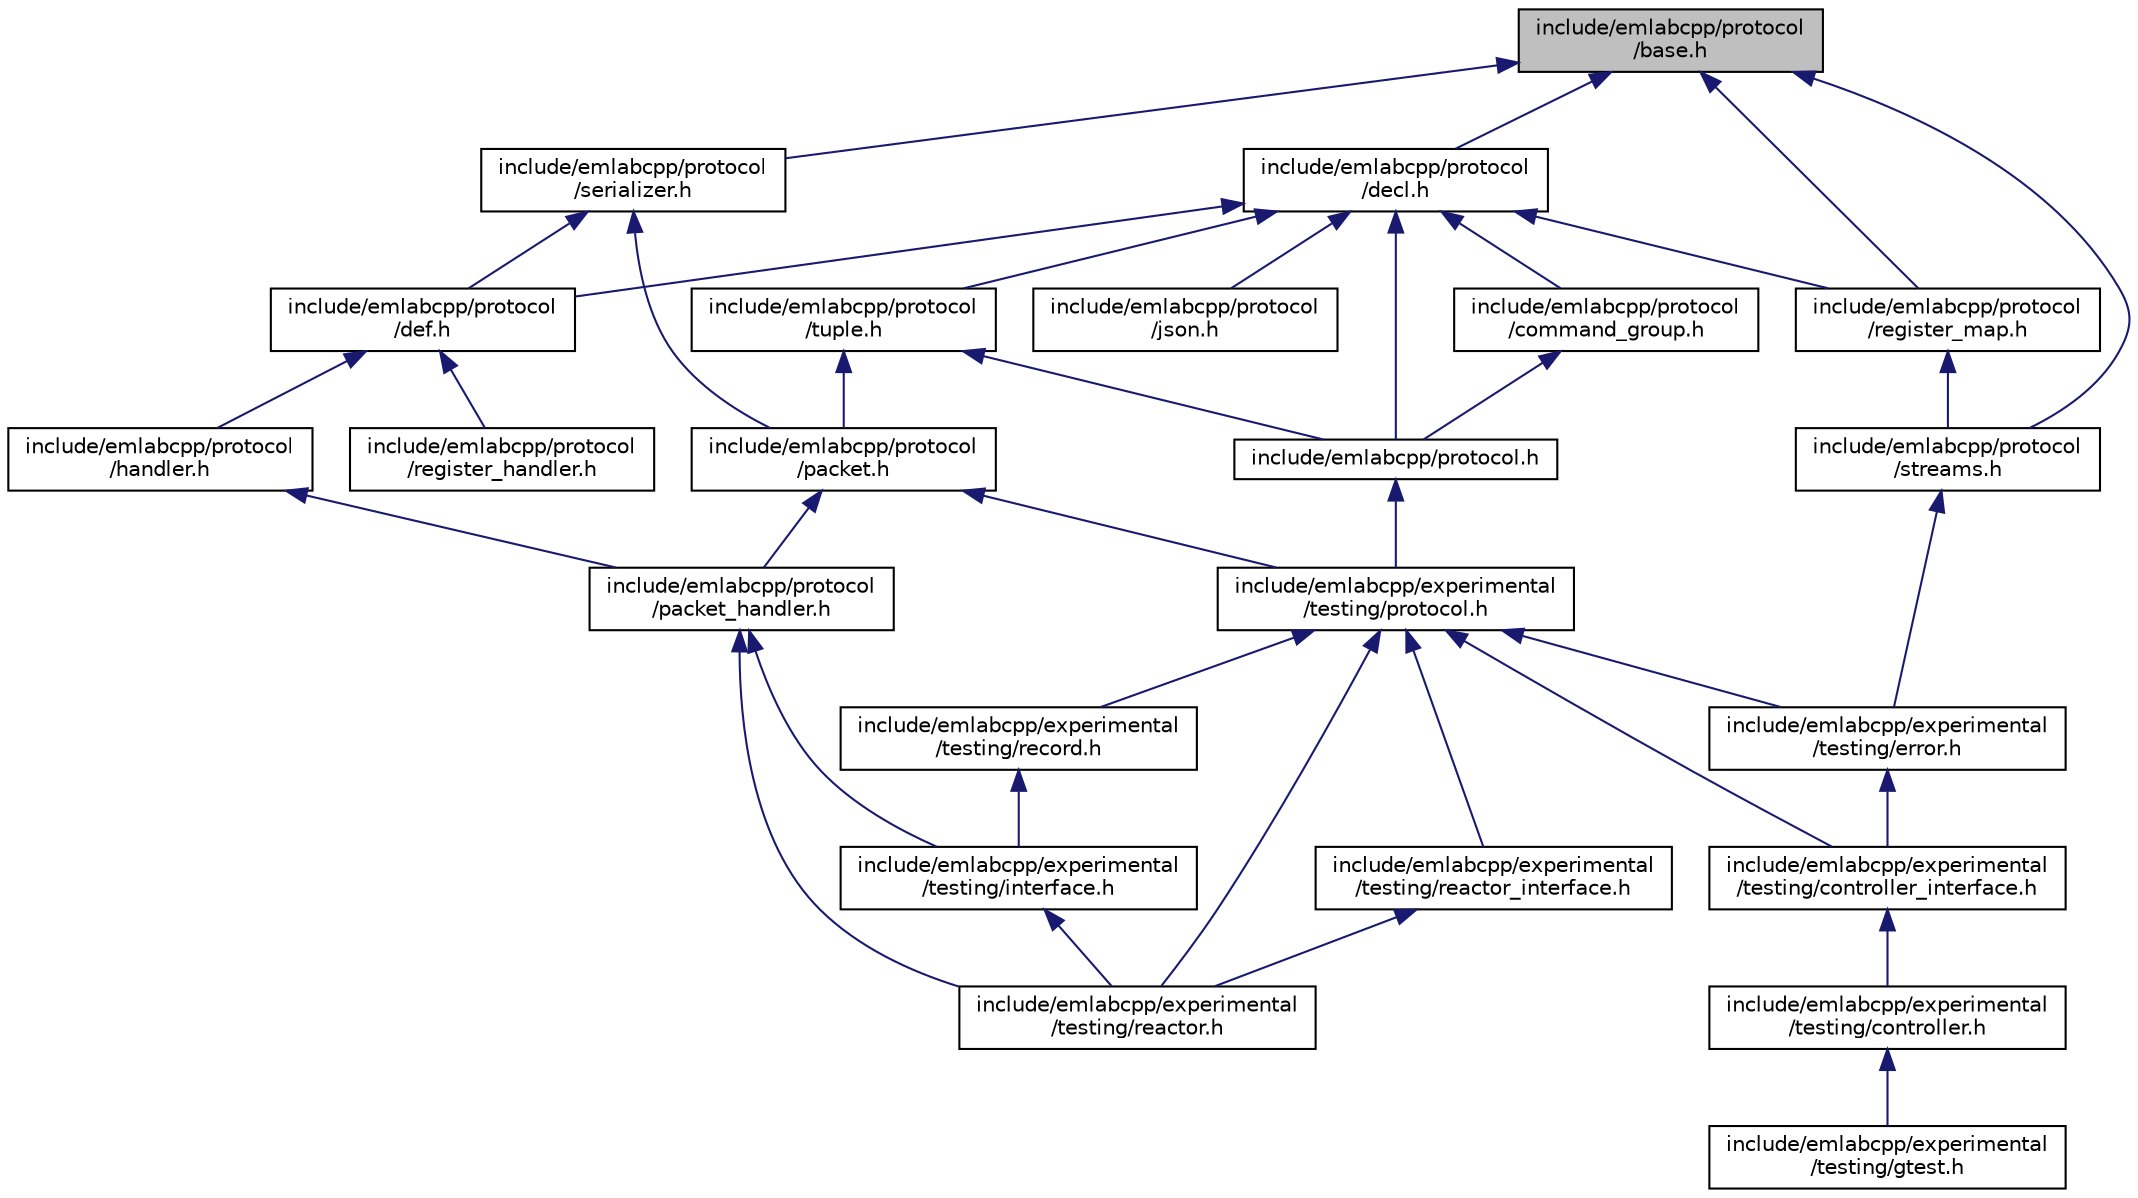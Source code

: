 digraph "include/emlabcpp/protocol/base.h"
{
 // LATEX_PDF_SIZE
  edge [fontname="Helvetica",fontsize="10",labelfontname="Helvetica",labelfontsize="10"];
  node [fontname="Helvetica",fontsize="10",shape=record];
  Node1 [label="include/emlabcpp/protocol\l/base.h",height=0.2,width=0.4,color="black", fillcolor="grey75", style="filled", fontcolor="black",tooltip=" "];
  Node1 -> Node2 [dir="back",color="midnightblue",fontsize="10",style="solid",fontname="Helvetica"];
  Node2 [label="include/emlabcpp/protocol\l/decl.h",height=0.2,width=0.4,color="black", fillcolor="white", style="filled",URL="$decl_8h.html",tooltip=" "];
  Node2 -> Node3 [dir="back",color="midnightblue",fontsize="10",style="solid",fontname="Helvetica"];
  Node3 [label="include/emlabcpp/protocol\l/command_group.h",height=0.2,width=0.4,color="black", fillcolor="white", style="filled",URL="$command__group_8h.html",tooltip=" "];
  Node3 -> Node4 [dir="back",color="midnightblue",fontsize="10",style="solid",fontname="Helvetica"];
  Node4 [label="include/emlabcpp/protocol.h",height=0.2,width=0.4,color="black", fillcolor="white", style="filled",URL="$protocol_8h.html",tooltip=" "];
  Node4 -> Node5 [dir="back",color="midnightblue",fontsize="10",style="solid",fontname="Helvetica"];
  Node5 [label="include/emlabcpp/experimental\l/testing/protocol.h",height=0.2,width=0.4,color="black", fillcolor="white", style="filled",URL="$experimental_2testing_2protocol_8h.html",tooltip=" "];
  Node5 -> Node6 [dir="back",color="midnightblue",fontsize="10",style="solid",fontname="Helvetica"];
  Node6 [label="include/emlabcpp/experimental\l/testing/controller_interface.h",height=0.2,width=0.4,color="black", fillcolor="white", style="filled",URL="$controller__interface_8h.html",tooltip=" "];
  Node6 -> Node7 [dir="back",color="midnightblue",fontsize="10",style="solid",fontname="Helvetica"];
  Node7 [label="include/emlabcpp/experimental\l/testing/controller.h",height=0.2,width=0.4,color="black", fillcolor="white", style="filled",URL="$controller_8h.html",tooltip=" "];
  Node7 -> Node8 [dir="back",color="midnightblue",fontsize="10",style="solid",fontname="Helvetica"];
  Node8 [label="include/emlabcpp/experimental\l/testing/gtest.h",height=0.2,width=0.4,color="black", fillcolor="white", style="filled",URL="$gtest_8h.html",tooltip=" "];
  Node5 -> Node9 [dir="back",color="midnightblue",fontsize="10",style="solid",fontname="Helvetica"];
  Node9 [label="include/emlabcpp/experimental\l/testing/error.h",height=0.2,width=0.4,color="black", fillcolor="white", style="filled",URL="$experimental_2testing_2error_8h.html",tooltip=" "];
  Node9 -> Node6 [dir="back",color="midnightblue",fontsize="10",style="solid",fontname="Helvetica"];
  Node5 -> Node10 [dir="back",color="midnightblue",fontsize="10",style="solid",fontname="Helvetica"];
  Node10 [label="include/emlabcpp/experimental\l/testing/reactor.h",height=0.2,width=0.4,color="black", fillcolor="white", style="filled",URL="$reactor_8h.html",tooltip=" "];
  Node5 -> Node11 [dir="back",color="midnightblue",fontsize="10",style="solid",fontname="Helvetica"];
  Node11 [label="include/emlabcpp/experimental\l/testing/reactor_interface.h",height=0.2,width=0.4,color="black", fillcolor="white", style="filled",URL="$reactor__interface_8h.html",tooltip=" "];
  Node11 -> Node10 [dir="back",color="midnightblue",fontsize="10",style="solid",fontname="Helvetica"];
  Node5 -> Node12 [dir="back",color="midnightblue",fontsize="10",style="solid",fontname="Helvetica"];
  Node12 [label="include/emlabcpp/experimental\l/testing/record.h",height=0.2,width=0.4,color="black", fillcolor="white", style="filled",URL="$record_8h.html",tooltip=" "];
  Node12 -> Node13 [dir="back",color="midnightblue",fontsize="10",style="solid",fontname="Helvetica"];
  Node13 [label="include/emlabcpp/experimental\l/testing/interface.h",height=0.2,width=0.4,color="black", fillcolor="white", style="filled",URL="$interface_8h.html",tooltip=" "];
  Node13 -> Node10 [dir="back",color="midnightblue",fontsize="10",style="solid",fontname="Helvetica"];
  Node2 -> Node14 [dir="back",color="midnightblue",fontsize="10",style="solid",fontname="Helvetica"];
  Node14 [label="include/emlabcpp/protocol\l/def.h",height=0.2,width=0.4,color="black", fillcolor="white", style="filled",URL="$def_8h.html",tooltip=" "];
  Node14 -> Node15 [dir="back",color="midnightblue",fontsize="10",style="solid",fontname="Helvetica"];
  Node15 [label="include/emlabcpp/protocol\l/handler.h",height=0.2,width=0.4,color="black", fillcolor="white", style="filled",URL="$handler_8h.html",tooltip=" "];
  Node15 -> Node16 [dir="back",color="midnightblue",fontsize="10",style="solid",fontname="Helvetica"];
  Node16 [label="include/emlabcpp/protocol\l/packet_handler.h",height=0.2,width=0.4,color="black", fillcolor="white", style="filled",URL="$packet__handler_8h.html",tooltip=" "];
  Node16 -> Node13 [dir="back",color="midnightblue",fontsize="10",style="solid",fontname="Helvetica"];
  Node16 -> Node10 [dir="back",color="midnightblue",fontsize="10",style="solid",fontname="Helvetica"];
  Node14 -> Node17 [dir="back",color="midnightblue",fontsize="10",style="solid",fontname="Helvetica"];
  Node17 [label="include/emlabcpp/protocol\l/register_handler.h",height=0.2,width=0.4,color="black", fillcolor="white", style="filled",URL="$register__handler_8h.html",tooltip=" "];
  Node2 -> Node18 [dir="back",color="midnightblue",fontsize="10",style="solid",fontname="Helvetica"];
  Node18 [label="include/emlabcpp/protocol\l/json.h",height=0.2,width=0.4,color="black", fillcolor="white", style="filled",URL="$json_8h.html",tooltip=" "];
  Node2 -> Node19 [dir="back",color="midnightblue",fontsize="10",style="solid",fontname="Helvetica"];
  Node19 [label="include/emlabcpp/protocol\l/register_map.h",height=0.2,width=0.4,color="black", fillcolor="white", style="filled",URL="$register__map_8h.html",tooltip=" "];
  Node19 -> Node20 [dir="back",color="midnightblue",fontsize="10",style="solid",fontname="Helvetica"];
  Node20 [label="include/emlabcpp/protocol\l/streams.h",height=0.2,width=0.4,color="black", fillcolor="white", style="filled",URL="$streams_8h.html",tooltip=" "];
  Node20 -> Node9 [dir="back",color="midnightblue",fontsize="10",style="solid",fontname="Helvetica"];
  Node2 -> Node21 [dir="back",color="midnightblue",fontsize="10",style="solid",fontname="Helvetica"];
  Node21 [label="include/emlabcpp/protocol\l/tuple.h",height=0.2,width=0.4,color="black", fillcolor="white", style="filled",URL="$tuple_8h.html",tooltip=" "];
  Node21 -> Node22 [dir="back",color="midnightblue",fontsize="10",style="solid",fontname="Helvetica"];
  Node22 [label="include/emlabcpp/protocol\l/packet.h",height=0.2,width=0.4,color="black", fillcolor="white", style="filled",URL="$packet_8h.html",tooltip=" "];
  Node22 -> Node5 [dir="back",color="midnightblue",fontsize="10",style="solid",fontname="Helvetica"];
  Node22 -> Node16 [dir="back",color="midnightblue",fontsize="10",style="solid",fontname="Helvetica"];
  Node21 -> Node4 [dir="back",color="midnightblue",fontsize="10",style="solid",fontname="Helvetica"];
  Node2 -> Node4 [dir="back",color="midnightblue",fontsize="10",style="solid",fontname="Helvetica"];
  Node1 -> Node19 [dir="back",color="midnightblue",fontsize="10",style="solid",fontname="Helvetica"];
  Node1 -> Node23 [dir="back",color="midnightblue",fontsize="10",style="solid",fontname="Helvetica"];
  Node23 [label="include/emlabcpp/protocol\l/serializer.h",height=0.2,width=0.4,color="black", fillcolor="white", style="filled",URL="$serializer_8h.html",tooltip=" "];
  Node23 -> Node14 [dir="back",color="midnightblue",fontsize="10",style="solid",fontname="Helvetica"];
  Node23 -> Node22 [dir="back",color="midnightblue",fontsize="10",style="solid",fontname="Helvetica"];
  Node1 -> Node20 [dir="back",color="midnightblue",fontsize="10",style="solid",fontname="Helvetica"];
}
